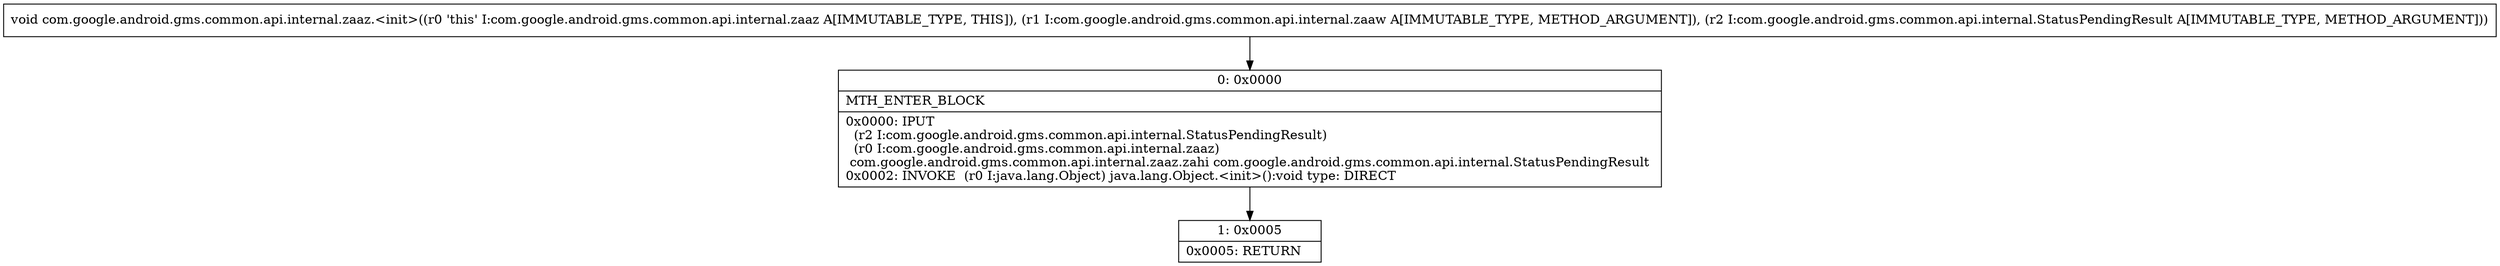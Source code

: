 digraph "CFG forcom.google.android.gms.common.api.internal.zaaz.\<init\>(Lcom\/google\/android\/gms\/common\/api\/internal\/zaaw;Lcom\/google\/android\/gms\/common\/api\/internal\/StatusPendingResult;)V" {
Node_0 [shape=record,label="{0\:\ 0x0000|MTH_ENTER_BLOCK\l|0x0000: IPUT  \l  (r2 I:com.google.android.gms.common.api.internal.StatusPendingResult)\l  (r0 I:com.google.android.gms.common.api.internal.zaaz)\l com.google.android.gms.common.api.internal.zaaz.zahi com.google.android.gms.common.api.internal.StatusPendingResult \l0x0002: INVOKE  (r0 I:java.lang.Object) java.lang.Object.\<init\>():void type: DIRECT \l}"];
Node_1 [shape=record,label="{1\:\ 0x0005|0x0005: RETURN   \l}"];
MethodNode[shape=record,label="{void com.google.android.gms.common.api.internal.zaaz.\<init\>((r0 'this' I:com.google.android.gms.common.api.internal.zaaz A[IMMUTABLE_TYPE, THIS]), (r1 I:com.google.android.gms.common.api.internal.zaaw A[IMMUTABLE_TYPE, METHOD_ARGUMENT]), (r2 I:com.google.android.gms.common.api.internal.StatusPendingResult A[IMMUTABLE_TYPE, METHOD_ARGUMENT])) }"];
MethodNode -> Node_0;
Node_0 -> Node_1;
}

